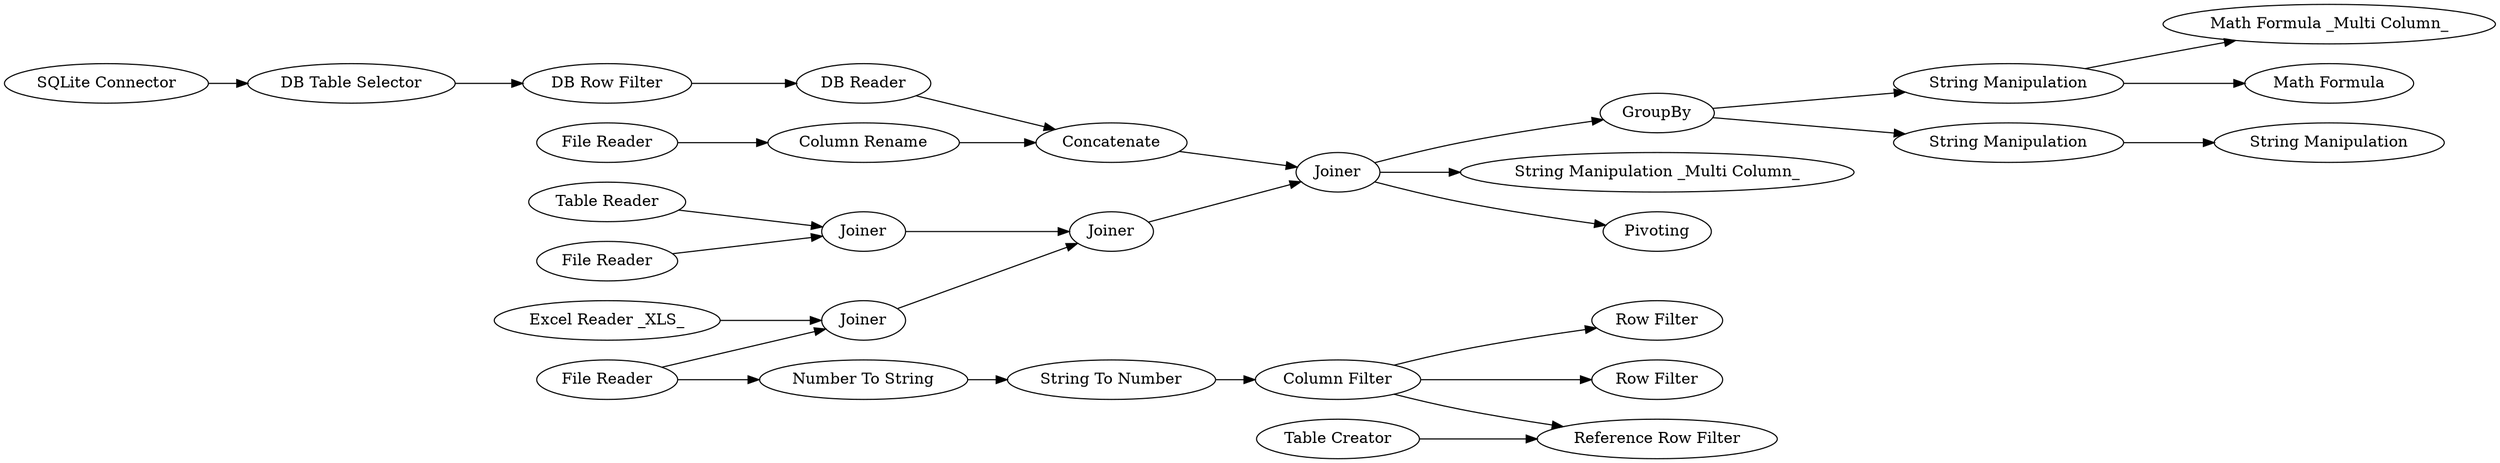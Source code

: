 digraph {
	4 [label="Table Reader"]
	5 [label="File Reader"]
	6 [label="Excel Reader _XLS_"]
	7 [label="SQLite Connector"]
	8 [label="File Reader"]
	10 [label="File Reader"]
	11 [label="DB Table Selector"]
	12 [label="DB Reader"]
	13 [label=Concatenate]
	15 [label="Column Filter"]
	16 [label=Joiner]
	18 [label="Row Filter"]
	19 [label="DB Row Filter"]
	20 [label="Column Rename"]
	21 [label="Number To String"]
	22 [label="Reference Row Filter"]
	23 [label="Table Creator"]
	24 [label="Row Filter"]
	25 [label="String To Number"]
	26 [label=GroupBy]
	31 [label="String Manipulation"]
	32 [label="Math Formula _Multi Column_"]
	33 [label="Math Formula"]
	34 [label="String Manipulation _Multi Column_"]
	41 [label=Joiner]
	42 [label=Joiner]
	43 [label=Joiner]
	44 [label=Pivoting]
	45 [label="String Manipulation"]
	46 [label="String Manipulation"]
	4 -> 16
	5 -> 16
	6 -> 41
	7 -> 11
	8 -> 21
	8 -> 41
	10 -> 20
	11 -> 19
	12 -> 13
	13 -> 43
	15 -> 24
	15 -> 22
	15 -> 18
	16 -> 42
	19 -> 12
	20 -> 13
	21 -> 25
	23 -> 22
	25 -> 15
	26 -> 31
	26 -> 45
	31 -> 33
	31 -> 32
	41 -> 42
	42 -> 43
	43 -> 44
	43 -> 34
	43 -> 26
	45 -> 46
	rankdir=LR
}
